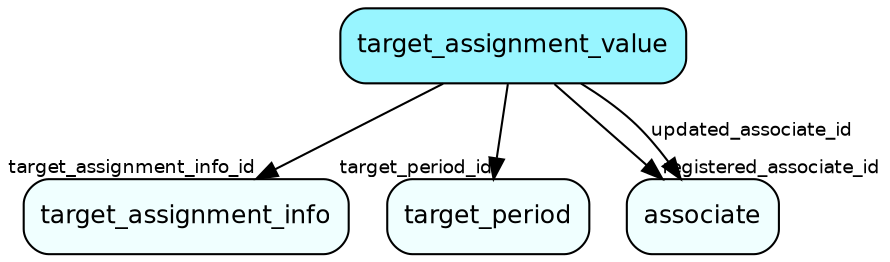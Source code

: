 digraph target_assignment_value  {
node [shape = box style="rounded, filled" fontname = "Helvetica" fontsize = "12" ]
edge [fontname = "Helvetica" fontsize = "9"]

target_assignment_value[fillcolor = "cadetblue1"]
target_assignment_info[fillcolor = "azure1"]
target_period[fillcolor = "azure1"]
associate[fillcolor = "azure1"]
target_assignment_value -> target_assignment_info [headlabel = "target_assignment_info_id"]
target_assignment_value -> target_period [headlabel = "target_period_id"]
target_assignment_value -> associate [headlabel = "registered_associate_id"]
target_assignment_value -> associate [label = "updated_associate_id"]
}
